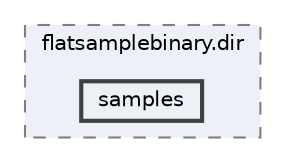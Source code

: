 digraph "flatbuffers/CMakeFiles/flatsamplebinary.dir/samples"
{
 // LATEX_PDF_SIZE
  bgcolor="transparent";
  edge [fontname=Helvetica,fontsize=10,labelfontname=Helvetica,labelfontsize=10];
  node [fontname=Helvetica,fontsize=10,shape=box,height=0.2,width=0.4];
  compound=true
  subgraph clusterdir_6957c5998e5cfde3870547430f86a128 {
    graph [ bgcolor="#edf0f7", pencolor="grey50", label="flatsamplebinary.dir", fontname=Helvetica,fontsize=10 style="filled,dashed", URL="dir_6957c5998e5cfde3870547430f86a128.html",tooltip=""]
  dir_4a5e3b24a039515e9a936de17d026a74 [label="samples", fillcolor="#edf0f7", color="grey25", style="filled,bold", URL="dir_4a5e3b24a039515e9a936de17d026a74.html",tooltip=""];
  }
}
